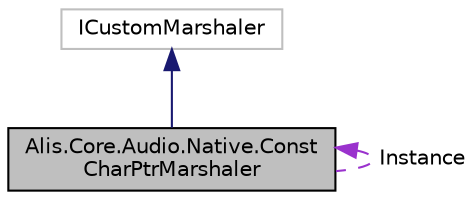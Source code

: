 digraph "Alis.Core.Audio.Native.ConstCharPtrMarshaler"
{
 // LATEX_PDF_SIZE
  edge [fontname="Helvetica",fontsize="10",labelfontname="Helvetica",labelfontsize="10"];
  node [fontname="Helvetica",fontsize="10",shape=record];
  Node1 [label="Alis.Core.Audio.Native.Const\lCharPtrMarshaler",height=0.2,width=0.4,color="black", fillcolor="grey75", style="filled", fontcolor="black",tooltip="The const char ptr marshaler class"];
  Node2 -> Node1 [dir="back",color="midnightblue",fontsize="10",style="solid",fontname="Helvetica"];
  Node2 [label="ICustomMarshaler",height=0.2,width=0.4,color="grey75", fillcolor="white", style="filled",tooltip=" "];
  Node1 -> Node1 [dir="back",color="darkorchid3",fontsize="10",style="dashed",label=" Instance" ,fontname="Helvetica"];
}

